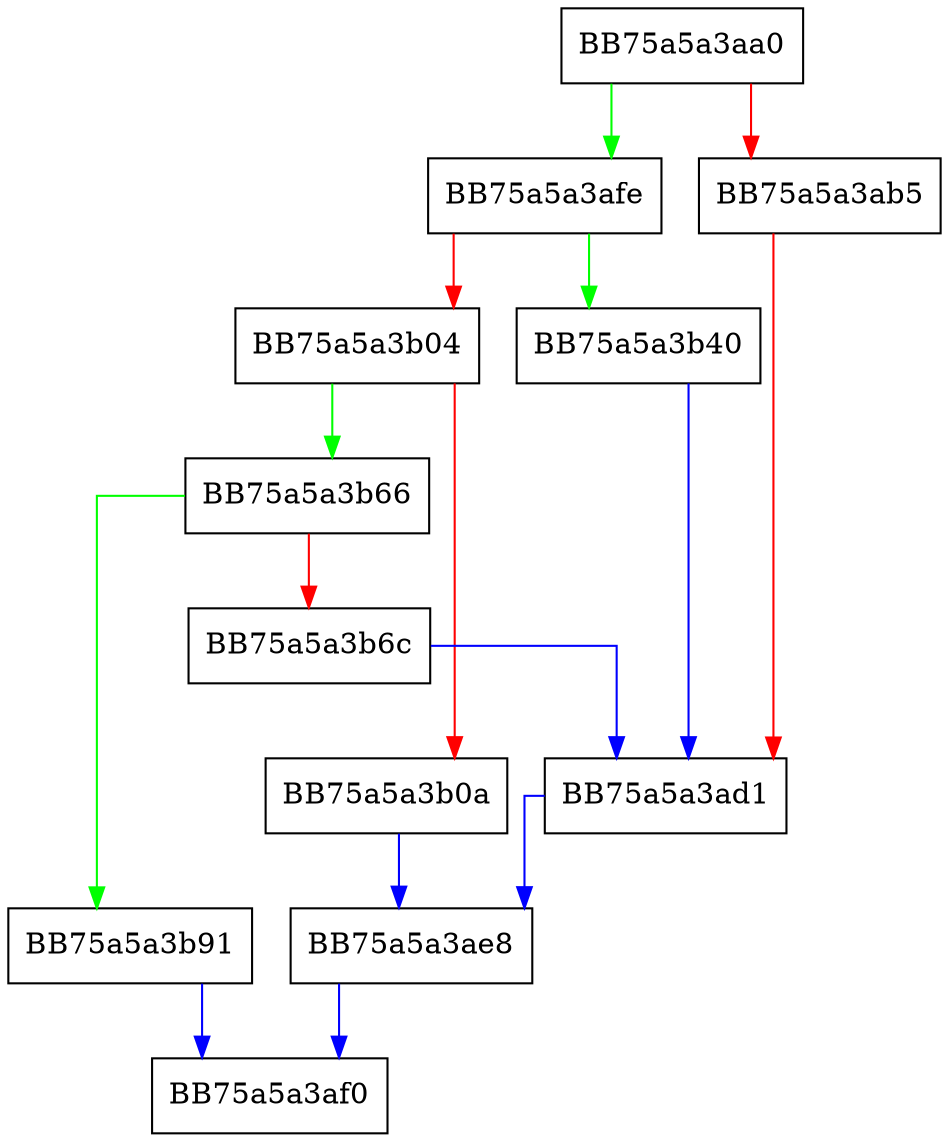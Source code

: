 digraph GetQuery {
  node [shape="box"];
  graph [splines=ortho];
  BB75a5a3aa0 -> BB75a5a3afe [color="green"];
  BB75a5a3aa0 -> BB75a5a3ab5 [color="red"];
  BB75a5a3ab5 -> BB75a5a3ad1 [color="red"];
  BB75a5a3ad1 -> BB75a5a3ae8 [color="blue"];
  BB75a5a3ae8 -> BB75a5a3af0 [color="blue"];
  BB75a5a3afe -> BB75a5a3b40 [color="green"];
  BB75a5a3afe -> BB75a5a3b04 [color="red"];
  BB75a5a3b04 -> BB75a5a3b66 [color="green"];
  BB75a5a3b04 -> BB75a5a3b0a [color="red"];
  BB75a5a3b0a -> BB75a5a3ae8 [color="blue"];
  BB75a5a3b40 -> BB75a5a3ad1 [color="blue"];
  BB75a5a3b66 -> BB75a5a3b91 [color="green"];
  BB75a5a3b66 -> BB75a5a3b6c [color="red"];
  BB75a5a3b6c -> BB75a5a3ad1 [color="blue"];
  BB75a5a3b91 -> BB75a5a3af0 [color="blue"];
}